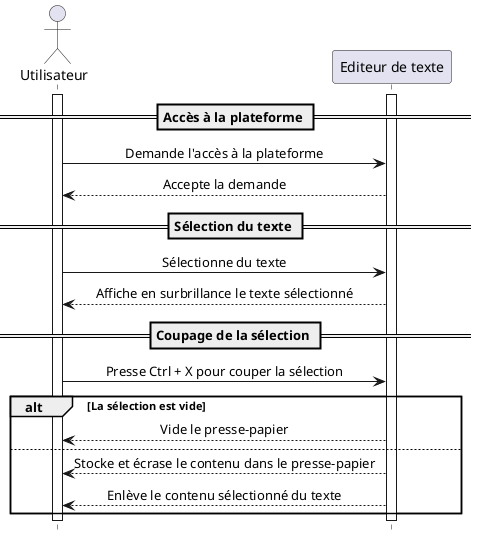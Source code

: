 @startuml couper-texte
hide footbox
skinparam sequenceMessageAlign center

actor Utilisateur
participant "Editeur de texte"

activate Utilisateur
activate "Editeur de texte"

== Accès à la plateforme ==

Utilisateur -> "Editeur de texte": Demande l'accès à la plateforme
Utilisateur <-- "Editeur de texte": Accepte la demande

== Sélection du texte ==

Utilisateur -> "Editeur de texte": Sélectionne du texte
Utilisateur <-- "Editeur de texte": Affiche en surbrillance le texte sélectionné

== Coupage de la sélection ==

Utilisateur -> "Editeur de texte": Presse Ctrl + X pour couper la sélection
alt La sélection est vide
Utilisateur <-- "Editeur de texte": Vide le presse-papier
else
Utilisateur <-- "Editeur de texte": Stocke et écrase le contenu dans le presse-papier
Utilisateur <-- "Editeur de texte": Enlève le contenu sélectionné du texte
end

deactivate Utilisateur
deactivate "Editeur de texte"
@enduml